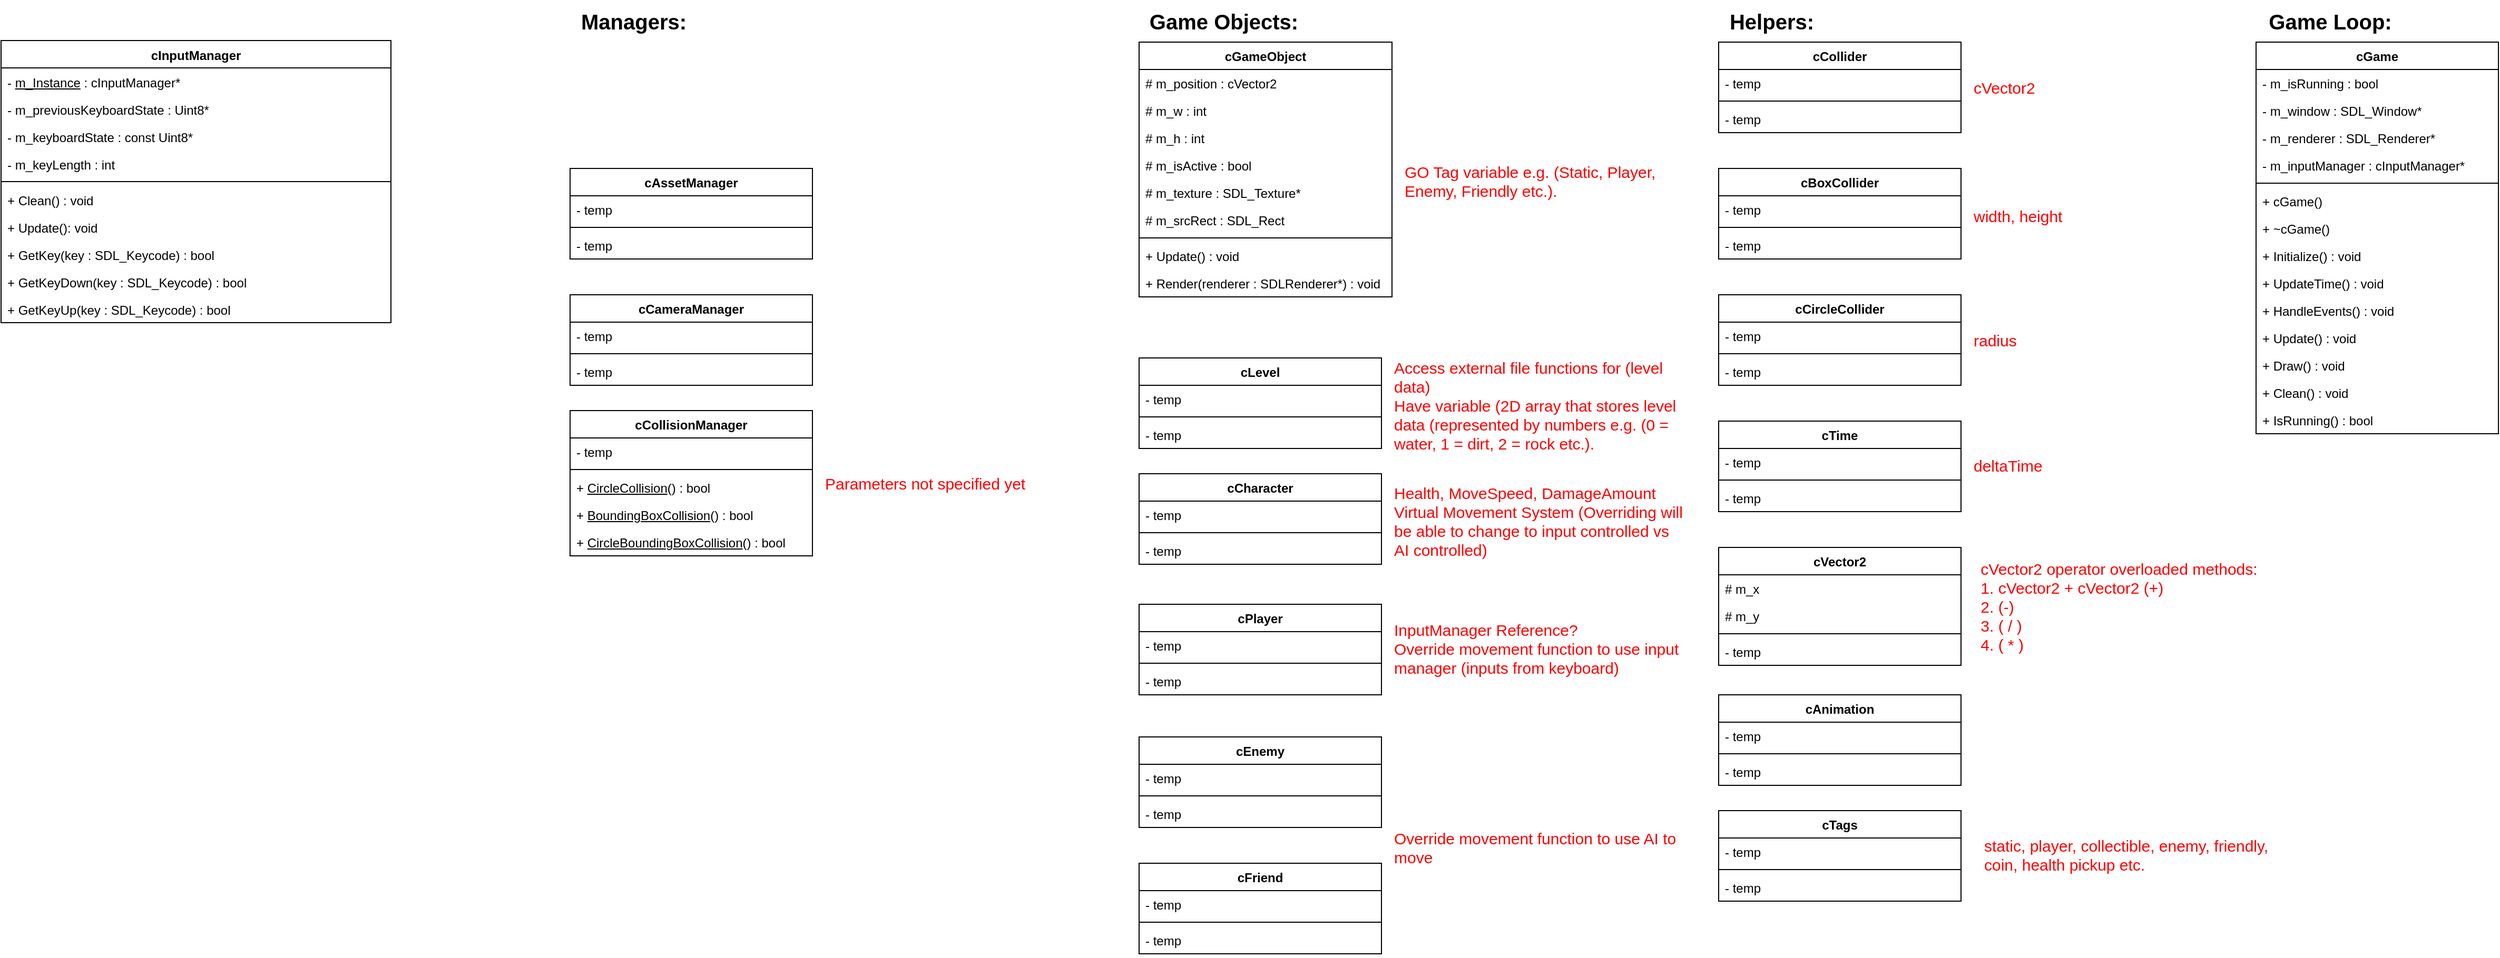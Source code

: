 <mxfile version="22.1.0" type="github">
  <diagram id="1-El4E7-JrEee6S0gWFY" name="Page-1">
    <mxGraphModel dx="2022" dy="663" grid="1" gridSize="10" guides="1" tooltips="1" connect="1" arrows="1" fold="1" page="1" pageScale="1" pageWidth="827" pageHeight="1169" math="0" shadow="0">
      <root>
        <mxCell id="0" />
        <mxCell id="1" parent="0" />
        <mxCell id="ndLOKJd7ozozuO29s9co-1" value="cGame" style="swimlane;fontStyle=1;align=center;verticalAlign=top;childLayout=stackLayout;horizontal=1;startSize=26;horizontalStack=0;resizeParent=1;resizeParentMax=0;resizeLast=0;collapsible=1;marginBottom=0;whiteSpace=wrap;html=1;" parent="1" vertex="1">
          <mxGeometry x="2030" y="720" width="230" height="372" as="geometry" />
        </mxCell>
        <mxCell id="ndLOKJd7ozozuO29s9co-2" value="- m_isRunning : bool" style="text;strokeColor=none;fillColor=none;align=left;verticalAlign=top;spacingLeft=4;spacingRight=4;overflow=hidden;rotatable=0;points=[[0,0.5],[1,0.5]];portConstraint=eastwest;whiteSpace=wrap;html=1;" parent="ndLOKJd7ozozuO29s9co-1" vertex="1">
          <mxGeometry y="26" width="230" height="26" as="geometry" />
        </mxCell>
        <mxCell id="ndLOKJd7ozozuO29s9co-6" value="- m_window : SDL_Window*" style="text;strokeColor=none;fillColor=none;align=left;verticalAlign=top;spacingLeft=4;spacingRight=4;overflow=hidden;rotatable=0;points=[[0,0.5],[1,0.5]];portConstraint=eastwest;whiteSpace=wrap;html=1;" parent="ndLOKJd7ozozuO29s9co-1" vertex="1">
          <mxGeometry y="52" width="230" height="26" as="geometry" />
        </mxCell>
        <mxCell id="sPhPXBdEAtpUB-UTu4pN-1" value="- m_renderer : SDL_Renderer*" style="text;strokeColor=none;fillColor=none;align=left;verticalAlign=top;spacingLeft=4;spacingRight=4;overflow=hidden;rotatable=0;points=[[0,0.5],[1,0.5]];portConstraint=eastwest;whiteSpace=wrap;html=1;" vertex="1" parent="ndLOKJd7ozozuO29s9co-1">
          <mxGeometry y="78" width="230" height="26" as="geometry" />
        </mxCell>
        <mxCell id="ndLOKJd7ozozuO29s9co-7" value="- m_inputManager : cInputManager*" style="text;strokeColor=none;fillColor=none;align=left;verticalAlign=top;spacingLeft=4;spacingRight=4;overflow=hidden;rotatable=0;points=[[0,0.5],[1,0.5]];portConstraint=eastwest;whiteSpace=wrap;html=1;" parent="ndLOKJd7ozozuO29s9co-1" vertex="1">
          <mxGeometry y="104" width="230" height="26" as="geometry" />
        </mxCell>
        <mxCell id="ndLOKJd7ozozuO29s9co-3" value="" style="line;strokeWidth=1;fillColor=none;align=left;verticalAlign=middle;spacingTop=-1;spacingLeft=3;spacingRight=3;rotatable=0;labelPosition=right;points=[];portConstraint=eastwest;strokeColor=inherit;" parent="ndLOKJd7ozozuO29s9co-1" vertex="1">
          <mxGeometry y="130" width="230" height="8" as="geometry" />
        </mxCell>
        <mxCell id="ndLOKJd7ozozuO29s9co-4" value="+ cGame()" style="text;strokeColor=none;fillColor=none;align=left;verticalAlign=top;spacingLeft=4;spacingRight=4;overflow=hidden;rotatable=0;points=[[0,0.5],[1,0.5]];portConstraint=eastwest;whiteSpace=wrap;html=1;" parent="ndLOKJd7ozozuO29s9co-1" vertex="1">
          <mxGeometry y="138" width="230" height="26" as="geometry" />
        </mxCell>
        <mxCell id="ndLOKJd7ozozuO29s9co-8" value="+ ~cGame()" style="text;strokeColor=none;fillColor=none;align=left;verticalAlign=top;spacingLeft=4;spacingRight=4;overflow=hidden;rotatable=0;points=[[0,0.5],[1,0.5]];portConstraint=eastwest;whiteSpace=wrap;html=1;" parent="ndLOKJd7ozozuO29s9co-1" vertex="1">
          <mxGeometry y="164" width="230" height="26" as="geometry" />
        </mxCell>
        <mxCell id="ndLOKJd7ozozuO29s9co-9" value="+ Initialize() : void" style="text;strokeColor=none;fillColor=none;align=left;verticalAlign=top;spacingLeft=4;spacingRight=4;overflow=hidden;rotatable=0;points=[[0,0.5],[1,0.5]];portConstraint=eastwest;whiteSpace=wrap;html=1;" parent="ndLOKJd7ozozuO29s9co-1" vertex="1">
          <mxGeometry y="190" width="230" height="26" as="geometry" />
        </mxCell>
        <mxCell id="ndLOKJd7ozozuO29s9co-34" value="+ UpdateTime() : void" style="text;strokeColor=none;fillColor=none;align=left;verticalAlign=top;spacingLeft=4;spacingRight=4;overflow=hidden;rotatable=0;points=[[0,0.5],[1,0.5]];portConstraint=eastwest;whiteSpace=wrap;html=1;" parent="ndLOKJd7ozozuO29s9co-1" vertex="1">
          <mxGeometry y="216" width="230" height="26" as="geometry" />
        </mxCell>
        <mxCell id="ndLOKJd7ozozuO29s9co-10" value="+ HandleEvents() : void" style="text;strokeColor=none;fillColor=none;align=left;verticalAlign=top;spacingLeft=4;spacingRight=4;overflow=hidden;rotatable=0;points=[[0,0.5],[1,0.5]];portConstraint=eastwest;whiteSpace=wrap;html=1;" parent="ndLOKJd7ozozuO29s9co-1" vertex="1">
          <mxGeometry y="242" width="230" height="26" as="geometry" />
        </mxCell>
        <mxCell id="ndLOKJd7ozozuO29s9co-11" value="+ Update() : void" style="text;strokeColor=none;fillColor=none;align=left;verticalAlign=top;spacingLeft=4;spacingRight=4;overflow=hidden;rotatable=0;points=[[0,0.5],[1,0.5]];portConstraint=eastwest;whiteSpace=wrap;html=1;" parent="ndLOKJd7ozozuO29s9co-1" vertex="1">
          <mxGeometry y="268" width="230" height="26" as="geometry" />
        </mxCell>
        <mxCell id="ndLOKJd7ozozuO29s9co-12" value="+ Draw() : void" style="text;strokeColor=none;fillColor=none;align=left;verticalAlign=top;spacingLeft=4;spacingRight=4;overflow=hidden;rotatable=0;points=[[0,0.5],[1,0.5]];portConstraint=eastwest;whiteSpace=wrap;html=1;" parent="ndLOKJd7ozozuO29s9co-1" vertex="1">
          <mxGeometry y="294" width="230" height="26" as="geometry" />
        </mxCell>
        <mxCell id="ndLOKJd7ozozuO29s9co-14" value="+ Clean() : void" style="text;strokeColor=none;fillColor=none;align=left;verticalAlign=top;spacingLeft=4;spacingRight=4;overflow=hidden;rotatable=0;points=[[0,0.5],[1,0.5]];portConstraint=eastwest;whiteSpace=wrap;html=1;" parent="ndLOKJd7ozozuO29s9co-1" vertex="1">
          <mxGeometry y="320" width="230" height="26" as="geometry" />
        </mxCell>
        <mxCell id="ndLOKJd7ozozuO29s9co-15" value="+ IsRunning() : bool" style="text;strokeColor=none;fillColor=none;align=left;verticalAlign=top;spacingLeft=4;spacingRight=4;overflow=hidden;rotatable=0;points=[[0,0.5],[1,0.5]];portConstraint=eastwest;whiteSpace=wrap;html=1;" parent="ndLOKJd7ozozuO29s9co-1" vertex="1">
          <mxGeometry y="346" width="230" height="26" as="geometry" />
        </mxCell>
        <mxCell id="ndLOKJd7ozozuO29s9co-16" value="cInputManager" style="swimlane;fontStyle=1;align=center;verticalAlign=top;childLayout=stackLayout;horizontal=1;startSize=26;horizontalStack=0;resizeParent=1;resizeParentMax=0;resizeLast=0;collapsible=1;marginBottom=0;whiteSpace=wrap;html=1;" parent="1" vertex="1">
          <mxGeometry x="-110" y="718.5" width="370" height="268" as="geometry" />
        </mxCell>
        <mxCell id="V_I1Uv3TqYuiJZIdaUTu-5" value="- &lt;u&gt;m_Instance&lt;/u&gt; : cInputManager*" style="text;strokeColor=none;fillColor=none;align=left;verticalAlign=top;spacingLeft=4;spacingRight=4;overflow=hidden;rotatable=0;points=[[0,0.5],[1,0.5]];portConstraint=eastwest;whiteSpace=wrap;html=1;" parent="ndLOKJd7ozozuO29s9co-16" vertex="1">
          <mxGeometry y="26" width="370" height="26" as="geometry" />
        </mxCell>
        <mxCell id="ndLOKJd7ozozuO29s9co-17" value="- m_previousKeyboardState : Uint8*" style="text;strokeColor=none;fillColor=none;align=left;verticalAlign=top;spacingLeft=4;spacingRight=4;overflow=hidden;rotatable=0;points=[[0,0.5],[1,0.5]];portConstraint=eastwest;whiteSpace=wrap;html=1;" parent="ndLOKJd7ozozuO29s9co-16" vertex="1">
          <mxGeometry y="52" width="370" height="26" as="geometry" />
        </mxCell>
        <mxCell id="V_I1Uv3TqYuiJZIdaUTu-6" value="- m_keyboardState : const Uint8*" style="text;strokeColor=none;fillColor=none;align=left;verticalAlign=top;spacingLeft=4;spacingRight=4;overflow=hidden;rotatable=0;points=[[0,0.5],[1,0.5]];portConstraint=eastwest;whiteSpace=wrap;html=1;" parent="ndLOKJd7ozozuO29s9co-16" vertex="1">
          <mxGeometry y="78" width="370" height="26" as="geometry" />
        </mxCell>
        <mxCell id="V_I1Uv3TqYuiJZIdaUTu-7" value="- m_keyLength : int" style="text;strokeColor=none;fillColor=none;align=left;verticalAlign=top;spacingLeft=4;spacingRight=4;overflow=hidden;rotatable=0;points=[[0,0.5],[1,0.5]];portConstraint=eastwest;whiteSpace=wrap;html=1;" parent="ndLOKJd7ozozuO29s9co-16" vertex="1">
          <mxGeometry y="104" width="370" height="26" as="geometry" />
        </mxCell>
        <mxCell id="ndLOKJd7ozozuO29s9co-20" value="" style="line;strokeWidth=1;fillColor=none;align=left;verticalAlign=middle;spacingTop=-1;spacingLeft=3;spacingRight=3;rotatable=0;labelPosition=right;points=[];portConstraint=eastwest;strokeColor=inherit;" parent="ndLOKJd7ozozuO29s9co-16" vertex="1">
          <mxGeometry y="130" width="370" height="8" as="geometry" />
        </mxCell>
        <mxCell id="ndLOKJd7ozozuO29s9co-21" value="+ Clean() : void" style="text;strokeColor=none;fillColor=none;align=left;verticalAlign=top;spacingLeft=4;spacingRight=4;overflow=hidden;rotatable=0;points=[[0,0.5],[1,0.5]];portConstraint=eastwest;whiteSpace=wrap;html=1;" parent="ndLOKJd7ozozuO29s9co-16" vertex="1">
          <mxGeometry y="138" width="370" height="26" as="geometry" />
        </mxCell>
        <mxCell id="V_I1Uv3TqYuiJZIdaUTu-1" value="+ Update(): void" style="text;strokeColor=none;fillColor=none;align=left;verticalAlign=top;spacingLeft=4;spacingRight=4;overflow=hidden;rotatable=0;points=[[0,0.5],[1,0.5]];portConstraint=eastwest;whiteSpace=wrap;html=1;" parent="ndLOKJd7ozozuO29s9co-16" vertex="1">
          <mxGeometry y="164" width="370" height="26" as="geometry" />
        </mxCell>
        <mxCell id="V_I1Uv3TqYuiJZIdaUTu-2" value="+ GetKey(key : SDL_Keycode) : bool" style="text;strokeColor=none;fillColor=none;align=left;verticalAlign=top;spacingLeft=4;spacingRight=4;overflow=hidden;rotatable=0;points=[[0,0.5],[1,0.5]];portConstraint=eastwest;whiteSpace=wrap;html=1;" parent="ndLOKJd7ozozuO29s9co-16" vertex="1">
          <mxGeometry y="190" width="370" height="26" as="geometry" />
        </mxCell>
        <mxCell id="V_I1Uv3TqYuiJZIdaUTu-3" value="+ GetKeyDown(key : SDL_Keycode) : bool" style="text;strokeColor=none;fillColor=none;align=left;verticalAlign=top;spacingLeft=4;spacingRight=4;overflow=hidden;rotatable=0;points=[[0,0.5],[1,0.5]];portConstraint=eastwest;whiteSpace=wrap;html=1;" parent="ndLOKJd7ozozuO29s9co-16" vertex="1">
          <mxGeometry y="216" width="370" height="26" as="geometry" />
        </mxCell>
        <mxCell id="V_I1Uv3TqYuiJZIdaUTu-4" value="+ GetKeyUp(key : SDL_Keycode) : bool" style="text;strokeColor=none;fillColor=none;align=left;verticalAlign=top;spacingLeft=4;spacingRight=4;overflow=hidden;rotatable=0;points=[[0,0.5],[1,0.5]];portConstraint=eastwest;whiteSpace=wrap;html=1;" parent="ndLOKJd7ozozuO29s9co-16" vertex="1">
          <mxGeometry y="242" width="370" height="26" as="geometry" />
        </mxCell>
        <mxCell id="ndLOKJd7ozozuO29s9co-36" value="cLevel" style="swimlane;fontStyle=1;align=center;verticalAlign=top;childLayout=stackLayout;horizontal=1;startSize=26;horizontalStack=0;resizeParent=1;resizeParentMax=0;resizeLast=0;collapsible=1;marginBottom=0;whiteSpace=wrap;html=1;" parent="1" vertex="1">
          <mxGeometry x="970" y="1020" width="230" height="86" as="geometry" />
        </mxCell>
        <mxCell id="ndLOKJd7ozozuO29s9co-37" value="- temp" style="text;strokeColor=none;fillColor=none;align=left;verticalAlign=top;spacingLeft=4;spacingRight=4;overflow=hidden;rotatable=0;points=[[0,0.5],[1,0.5]];portConstraint=eastwest;whiteSpace=wrap;html=1;" parent="ndLOKJd7ozozuO29s9co-36" vertex="1">
          <mxGeometry y="26" width="230" height="26" as="geometry" />
        </mxCell>
        <mxCell id="ndLOKJd7ozozuO29s9co-38" value="" style="line;strokeWidth=1;fillColor=none;align=left;verticalAlign=middle;spacingTop=-1;spacingLeft=3;spacingRight=3;rotatable=0;labelPosition=right;points=[];portConstraint=eastwest;strokeColor=inherit;" parent="ndLOKJd7ozozuO29s9co-36" vertex="1">
          <mxGeometry y="52" width="230" height="8" as="geometry" />
        </mxCell>
        <mxCell id="ndLOKJd7ozozuO29s9co-39" value="- temp" style="text;strokeColor=none;fillColor=none;align=left;verticalAlign=top;spacingLeft=4;spacingRight=4;overflow=hidden;rotatable=0;points=[[0,0.5],[1,0.5]];portConstraint=eastwest;whiteSpace=wrap;html=1;" parent="ndLOKJd7ozozuO29s9co-36" vertex="1">
          <mxGeometry y="60" width="230" height="26" as="geometry" />
        </mxCell>
        <mxCell id="ndLOKJd7ozozuO29s9co-40" value="cTime" style="swimlane;fontStyle=1;align=center;verticalAlign=top;childLayout=stackLayout;horizontal=1;startSize=26;horizontalStack=0;resizeParent=1;resizeParentMax=0;resizeLast=0;collapsible=1;marginBottom=0;whiteSpace=wrap;html=1;" parent="1" vertex="1">
          <mxGeometry x="1520" y="1080" width="230" height="86" as="geometry" />
        </mxCell>
        <mxCell id="ndLOKJd7ozozuO29s9co-41" value="- temp" style="text;strokeColor=none;fillColor=none;align=left;verticalAlign=top;spacingLeft=4;spacingRight=4;overflow=hidden;rotatable=0;points=[[0,0.5],[1,0.5]];portConstraint=eastwest;whiteSpace=wrap;html=1;" parent="ndLOKJd7ozozuO29s9co-40" vertex="1">
          <mxGeometry y="26" width="230" height="26" as="geometry" />
        </mxCell>
        <mxCell id="ndLOKJd7ozozuO29s9co-42" value="" style="line;strokeWidth=1;fillColor=none;align=left;verticalAlign=middle;spacingTop=-1;spacingLeft=3;spacingRight=3;rotatable=0;labelPosition=right;points=[];portConstraint=eastwest;strokeColor=inherit;" parent="ndLOKJd7ozozuO29s9co-40" vertex="1">
          <mxGeometry y="52" width="230" height="8" as="geometry" />
        </mxCell>
        <mxCell id="ndLOKJd7ozozuO29s9co-43" value="- temp" style="text;strokeColor=none;fillColor=none;align=left;verticalAlign=top;spacingLeft=4;spacingRight=4;overflow=hidden;rotatable=0;points=[[0,0.5],[1,0.5]];portConstraint=eastwest;whiteSpace=wrap;html=1;" parent="ndLOKJd7ozozuO29s9co-40" vertex="1">
          <mxGeometry y="60" width="230" height="26" as="geometry" />
        </mxCell>
        <mxCell id="ndLOKJd7ozozuO29s9co-44" value="cCollider" style="swimlane;fontStyle=1;align=center;verticalAlign=top;childLayout=stackLayout;horizontal=1;startSize=26;horizontalStack=0;resizeParent=1;resizeParentMax=0;resizeLast=0;collapsible=1;marginBottom=0;whiteSpace=wrap;html=1;" parent="1" vertex="1">
          <mxGeometry x="1520" y="720" width="230" height="86" as="geometry" />
        </mxCell>
        <mxCell id="ndLOKJd7ozozuO29s9co-45" value="- temp" style="text;strokeColor=none;fillColor=none;align=left;verticalAlign=top;spacingLeft=4;spacingRight=4;overflow=hidden;rotatable=0;points=[[0,0.5],[1,0.5]];portConstraint=eastwest;whiteSpace=wrap;html=1;" parent="ndLOKJd7ozozuO29s9co-44" vertex="1">
          <mxGeometry y="26" width="230" height="26" as="geometry" />
        </mxCell>
        <mxCell id="ndLOKJd7ozozuO29s9co-46" value="" style="line;strokeWidth=1;fillColor=none;align=left;verticalAlign=middle;spacingTop=-1;spacingLeft=3;spacingRight=3;rotatable=0;labelPosition=right;points=[];portConstraint=eastwest;strokeColor=inherit;" parent="ndLOKJd7ozozuO29s9co-44" vertex="1">
          <mxGeometry y="52" width="230" height="8" as="geometry" />
        </mxCell>
        <mxCell id="ndLOKJd7ozozuO29s9co-47" value="- temp" style="text;strokeColor=none;fillColor=none;align=left;verticalAlign=top;spacingLeft=4;spacingRight=4;overflow=hidden;rotatable=0;points=[[0,0.5],[1,0.5]];portConstraint=eastwest;whiteSpace=wrap;html=1;" parent="ndLOKJd7ozozuO29s9co-44" vertex="1">
          <mxGeometry y="60" width="230" height="26" as="geometry" />
        </mxCell>
        <mxCell id="ndLOKJd7ozozuO29s9co-48" value="cCircleCollider" style="swimlane;fontStyle=1;align=center;verticalAlign=top;childLayout=stackLayout;horizontal=1;startSize=26;horizontalStack=0;resizeParent=1;resizeParentMax=0;resizeLast=0;collapsible=1;marginBottom=0;whiteSpace=wrap;html=1;" parent="1" vertex="1">
          <mxGeometry x="1520" y="960" width="230" height="86" as="geometry" />
        </mxCell>
        <mxCell id="ndLOKJd7ozozuO29s9co-49" value="- temp" style="text;strokeColor=none;fillColor=none;align=left;verticalAlign=top;spacingLeft=4;spacingRight=4;overflow=hidden;rotatable=0;points=[[0,0.5],[1,0.5]];portConstraint=eastwest;whiteSpace=wrap;html=1;" parent="ndLOKJd7ozozuO29s9co-48" vertex="1">
          <mxGeometry y="26" width="230" height="26" as="geometry" />
        </mxCell>
        <mxCell id="ndLOKJd7ozozuO29s9co-50" value="" style="line;strokeWidth=1;fillColor=none;align=left;verticalAlign=middle;spacingTop=-1;spacingLeft=3;spacingRight=3;rotatable=0;labelPosition=right;points=[];portConstraint=eastwest;strokeColor=inherit;" parent="ndLOKJd7ozozuO29s9co-48" vertex="1">
          <mxGeometry y="52" width="230" height="8" as="geometry" />
        </mxCell>
        <mxCell id="ndLOKJd7ozozuO29s9co-51" value="- temp" style="text;strokeColor=none;fillColor=none;align=left;verticalAlign=top;spacingLeft=4;spacingRight=4;overflow=hidden;rotatable=0;points=[[0,0.5],[1,0.5]];portConstraint=eastwest;whiteSpace=wrap;html=1;" parent="ndLOKJd7ozozuO29s9co-48" vertex="1">
          <mxGeometry y="60" width="230" height="26" as="geometry" />
        </mxCell>
        <mxCell id="ndLOKJd7ozozuO29s9co-52" value="cBoxCollider" style="swimlane;fontStyle=1;align=center;verticalAlign=top;childLayout=stackLayout;horizontal=1;startSize=26;horizontalStack=0;resizeParent=1;resizeParentMax=0;resizeLast=0;collapsible=1;marginBottom=0;whiteSpace=wrap;html=1;" parent="1" vertex="1">
          <mxGeometry x="1520" y="840" width="230" height="86" as="geometry" />
        </mxCell>
        <mxCell id="ndLOKJd7ozozuO29s9co-53" value="- temp" style="text;strokeColor=none;fillColor=none;align=left;verticalAlign=top;spacingLeft=4;spacingRight=4;overflow=hidden;rotatable=0;points=[[0,0.5],[1,0.5]];portConstraint=eastwest;whiteSpace=wrap;html=1;" parent="ndLOKJd7ozozuO29s9co-52" vertex="1">
          <mxGeometry y="26" width="230" height="26" as="geometry" />
        </mxCell>
        <mxCell id="ndLOKJd7ozozuO29s9co-54" value="" style="line;strokeWidth=1;fillColor=none;align=left;verticalAlign=middle;spacingTop=-1;spacingLeft=3;spacingRight=3;rotatable=0;labelPosition=right;points=[];portConstraint=eastwest;strokeColor=inherit;" parent="ndLOKJd7ozozuO29s9co-52" vertex="1">
          <mxGeometry y="52" width="230" height="8" as="geometry" />
        </mxCell>
        <mxCell id="ndLOKJd7ozozuO29s9co-55" value="- temp" style="text;strokeColor=none;fillColor=none;align=left;verticalAlign=top;spacingLeft=4;spacingRight=4;overflow=hidden;rotatable=0;points=[[0,0.5],[1,0.5]];portConstraint=eastwest;whiteSpace=wrap;html=1;" parent="ndLOKJd7ozozuO29s9co-52" vertex="1">
          <mxGeometry y="60" width="230" height="26" as="geometry" />
        </mxCell>
        <mxCell id="ndLOKJd7ozozuO29s9co-56" value="cGameObject" style="swimlane;fontStyle=1;align=center;verticalAlign=top;childLayout=stackLayout;horizontal=1;startSize=26;horizontalStack=0;resizeParent=1;resizeParentMax=0;resizeLast=0;collapsible=1;marginBottom=0;" parent="1" vertex="1">
          <mxGeometry x="970" y="720" width="240" height="242" as="geometry" />
        </mxCell>
        <mxCell id="ndLOKJd7ozozuO29s9co-57" value="# m_position : cVector2" style="text;strokeColor=none;fillColor=none;align=left;verticalAlign=top;spacingLeft=4;spacingRight=4;overflow=hidden;rotatable=0;points=[[0,0.5],[1,0.5]];portConstraint=eastwest;" parent="ndLOKJd7ozozuO29s9co-56" vertex="1">
          <mxGeometry y="26" width="240" height="26" as="geometry" />
        </mxCell>
        <mxCell id="ndLOKJd7ozozuO29s9co-59" value="# m_w : int" style="text;strokeColor=none;fillColor=none;align=left;verticalAlign=top;spacingLeft=4;spacingRight=4;overflow=hidden;rotatable=0;points=[[0,0.5],[1,0.5]];portConstraint=eastwest;" parent="ndLOKJd7ozozuO29s9co-56" vertex="1">
          <mxGeometry y="52" width="240" height="26" as="geometry" />
        </mxCell>
        <mxCell id="ndLOKJd7ozozuO29s9co-60" value="# m_h : int" style="text;strokeColor=none;fillColor=none;align=left;verticalAlign=top;spacingLeft=4;spacingRight=4;overflow=hidden;rotatable=0;points=[[0,0.5],[1,0.5]];portConstraint=eastwest;" parent="ndLOKJd7ozozuO29s9co-56" vertex="1">
          <mxGeometry y="78" width="240" height="26" as="geometry" />
        </mxCell>
        <mxCell id="ndLOKJd7ozozuO29s9co-61" value="# m_isActive : bool" style="text;strokeColor=none;fillColor=none;align=left;verticalAlign=top;spacingLeft=4;spacingRight=4;overflow=hidden;rotatable=0;points=[[0,0.5],[1,0.5]];portConstraint=eastwest;" parent="ndLOKJd7ozozuO29s9co-56" vertex="1">
          <mxGeometry y="104" width="240" height="26" as="geometry" />
        </mxCell>
        <mxCell id="ndLOKJd7ozozuO29s9co-62" value="# m_texture : SDL_Texture*" style="text;strokeColor=none;fillColor=none;align=left;verticalAlign=top;spacingLeft=4;spacingRight=4;overflow=hidden;rotatable=0;points=[[0,0.5],[1,0.5]];portConstraint=eastwest;" parent="ndLOKJd7ozozuO29s9co-56" vertex="1">
          <mxGeometry y="130" width="240" height="26" as="geometry" />
        </mxCell>
        <mxCell id="ndLOKJd7ozozuO29s9co-64" value="# m_srcRect : SDL_Rect" style="text;strokeColor=none;fillColor=none;align=left;verticalAlign=top;spacingLeft=4;spacingRight=4;overflow=hidden;rotatable=0;points=[[0,0.5],[1,0.5]];portConstraint=eastwest;" parent="ndLOKJd7ozozuO29s9co-56" vertex="1">
          <mxGeometry y="156" width="240" height="26" as="geometry" />
        </mxCell>
        <mxCell id="ndLOKJd7ozozuO29s9co-66" value="" style="line;strokeWidth=1;fillColor=none;align=left;verticalAlign=middle;spacingTop=-1;spacingLeft=3;spacingRight=3;rotatable=0;labelPosition=right;points=[];portConstraint=eastwest;" parent="ndLOKJd7ozozuO29s9co-56" vertex="1">
          <mxGeometry y="182" width="240" height="8" as="geometry" />
        </mxCell>
        <mxCell id="ndLOKJd7ozozuO29s9co-68" value="+ Update() : void" style="text;strokeColor=none;fillColor=none;align=left;verticalAlign=top;spacingLeft=4;spacingRight=4;overflow=hidden;rotatable=0;points=[[0,0.5],[1,0.5]];portConstraint=eastwest;" parent="ndLOKJd7ozozuO29s9co-56" vertex="1">
          <mxGeometry y="190" width="240" height="26" as="geometry" />
        </mxCell>
        <mxCell id="ndLOKJd7ozozuO29s9co-69" value="+ Render(renderer : SDLRenderer*) : void" style="text;strokeColor=none;fillColor=none;align=left;verticalAlign=top;spacingLeft=4;spacingRight=4;overflow=hidden;rotatable=0;points=[[0,0.5],[1,0.5]];portConstraint=eastwest;" parent="ndLOKJd7ozozuO29s9co-56" vertex="1">
          <mxGeometry y="216" width="240" height="26" as="geometry" />
        </mxCell>
        <mxCell id="ndLOKJd7ozozuO29s9co-71" value="cAssetManager" style="swimlane;fontStyle=1;align=center;verticalAlign=top;childLayout=stackLayout;horizontal=1;startSize=26;horizontalStack=0;resizeParent=1;resizeParentMax=0;resizeLast=0;collapsible=1;marginBottom=0;whiteSpace=wrap;html=1;" parent="1" vertex="1">
          <mxGeometry x="430" y="840" width="230" height="86" as="geometry" />
        </mxCell>
        <mxCell id="ndLOKJd7ozozuO29s9co-72" value="- temp" style="text;strokeColor=none;fillColor=none;align=left;verticalAlign=top;spacingLeft=4;spacingRight=4;overflow=hidden;rotatable=0;points=[[0,0.5],[1,0.5]];portConstraint=eastwest;whiteSpace=wrap;html=1;" parent="ndLOKJd7ozozuO29s9co-71" vertex="1">
          <mxGeometry y="26" width="230" height="26" as="geometry" />
        </mxCell>
        <mxCell id="ndLOKJd7ozozuO29s9co-73" value="" style="line;strokeWidth=1;fillColor=none;align=left;verticalAlign=middle;spacingTop=-1;spacingLeft=3;spacingRight=3;rotatable=0;labelPosition=right;points=[];portConstraint=eastwest;strokeColor=inherit;" parent="ndLOKJd7ozozuO29s9co-71" vertex="1">
          <mxGeometry y="52" width="230" height="8" as="geometry" />
        </mxCell>
        <mxCell id="ndLOKJd7ozozuO29s9co-74" value="- temp" style="text;strokeColor=none;fillColor=none;align=left;verticalAlign=top;spacingLeft=4;spacingRight=4;overflow=hidden;rotatable=0;points=[[0,0.5],[1,0.5]];portConstraint=eastwest;whiteSpace=wrap;html=1;" parent="ndLOKJd7ozozuO29s9co-71" vertex="1">
          <mxGeometry y="60" width="230" height="26" as="geometry" />
        </mxCell>
        <mxCell id="ndLOKJd7ozozuO29s9co-75" value="cPlayer" style="swimlane;fontStyle=1;align=center;verticalAlign=top;childLayout=stackLayout;horizontal=1;startSize=26;horizontalStack=0;resizeParent=1;resizeParentMax=0;resizeLast=0;collapsible=1;marginBottom=0;whiteSpace=wrap;html=1;" parent="1" vertex="1">
          <mxGeometry x="970" y="1254" width="230" height="86" as="geometry" />
        </mxCell>
        <mxCell id="ndLOKJd7ozozuO29s9co-76" value="- temp" style="text;strokeColor=none;fillColor=none;align=left;verticalAlign=top;spacingLeft=4;spacingRight=4;overflow=hidden;rotatable=0;points=[[0,0.5],[1,0.5]];portConstraint=eastwest;whiteSpace=wrap;html=1;" parent="ndLOKJd7ozozuO29s9co-75" vertex="1">
          <mxGeometry y="26" width="230" height="26" as="geometry" />
        </mxCell>
        <mxCell id="ndLOKJd7ozozuO29s9co-77" value="" style="line;strokeWidth=1;fillColor=none;align=left;verticalAlign=middle;spacingTop=-1;spacingLeft=3;spacingRight=3;rotatable=0;labelPosition=right;points=[];portConstraint=eastwest;strokeColor=inherit;" parent="ndLOKJd7ozozuO29s9co-75" vertex="1">
          <mxGeometry y="52" width="230" height="8" as="geometry" />
        </mxCell>
        <mxCell id="ndLOKJd7ozozuO29s9co-78" value="- temp" style="text;strokeColor=none;fillColor=none;align=left;verticalAlign=top;spacingLeft=4;spacingRight=4;overflow=hidden;rotatable=0;points=[[0,0.5],[1,0.5]];portConstraint=eastwest;whiteSpace=wrap;html=1;" parent="ndLOKJd7ozozuO29s9co-75" vertex="1">
          <mxGeometry y="60" width="230" height="26" as="geometry" />
        </mxCell>
        <mxCell id="ndLOKJd7ozozuO29s9co-79" value="cCharacter" style="swimlane;fontStyle=1;align=center;verticalAlign=top;childLayout=stackLayout;horizontal=1;startSize=26;horizontalStack=0;resizeParent=1;resizeParentMax=0;resizeLast=0;collapsible=1;marginBottom=0;whiteSpace=wrap;html=1;" parent="1" vertex="1">
          <mxGeometry x="970" y="1130" width="230" height="86" as="geometry" />
        </mxCell>
        <mxCell id="ndLOKJd7ozozuO29s9co-80" value="- temp" style="text;strokeColor=none;fillColor=none;align=left;verticalAlign=top;spacingLeft=4;spacingRight=4;overflow=hidden;rotatable=0;points=[[0,0.5],[1,0.5]];portConstraint=eastwest;whiteSpace=wrap;html=1;" parent="ndLOKJd7ozozuO29s9co-79" vertex="1">
          <mxGeometry y="26" width="230" height="26" as="geometry" />
        </mxCell>
        <mxCell id="ndLOKJd7ozozuO29s9co-81" value="" style="line;strokeWidth=1;fillColor=none;align=left;verticalAlign=middle;spacingTop=-1;spacingLeft=3;spacingRight=3;rotatable=0;labelPosition=right;points=[];portConstraint=eastwest;strokeColor=inherit;" parent="ndLOKJd7ozozuO29s9co-79" vertex="1">
          <mxGeometry y="52" width="230" height="8" as="geometry" />
        </mxCell>
        <mxCell id="ndLOKJd7ozozuO29s9co-82" value="- temp" style="text;strokeColor=none;fillColor=none;align=left;verticalAlign=top;spacingLeft=4;spacingRight=4;overflow=hidden;rotatable=0;points=[[0,0.5],[1,0.5]];portConstraint=eastwest;whiteSpace=wrap;html=1;" parent="ndLOKJd7ozozuO29s9co-79" vertex="1">
          <mxGeometry y="60" width="230" height="26" as="geometry" />
        </mxCell>
        <mxCell id="ndLOKJd7ozozuO29s9co-83" value="cEnemy" style="swimlane;fontStyle=1;align=center;verticalAlign=top;childLayout=stackLayout;horizontal=1;startSize=26;horizontalStack=0;resizeParent=1;resizeParentMax=0;resizeLast=0;collapsible=1;marginBottom=0;whiteSpace=wrap;html=1;" parent="1" vertex="1">
          <mxGeometry x="970" y="1380" width="230" height="86" as="geometry" />
        </mxCell>
        <mxCell id="ndLOKJd7ozozuO29s9co-84" value="- temp" style="text;strokeColor=none;fillColor=none;align=left;verticalAlign=top;spacingLeft=4;spacingRight=4;overflow=hidden;rotatable=0;points=[[0,0.5],[1,0.5]];portConstraint=eastwest;whiteSpace=wrap;html=1;" parent="ndLOKJd7ozozuO29s9co-83" vertex="1">
          <mxGeometry y="26" width="230" height="26" as="geometry" />
        </mxCell>
        <mxCell id="ndLOKJd7ozozuO29s9co-85" value="" style="line;strokeWidth=1;fillColor=none;align=left;verticalAlign=middle;spacingTop=-1;spacingLeft=3;spacingRight=3;rotatable=0;labelPosition=right;points=[];portConstraint=eastwest;strokeColor=inherit;" parent="ndLOKJd7ozozuO29s9co-83" vertex="1">
          <mxGeometry y="52" width="230" height="8" as="geometry" />
        </mxCell>
        <mxCell id="ndLOKJd7ozozuO29s9co-86" value="- temp" style="text;strokeColor=none;fillColor=none;align=left;verticalAlign=top;spacingLeft=4;spacingRight=4;overflow=hidden;rotatable=0;points=[[0,0.5],[1,0.5]];portConstraint=eastwest;whiteSpace=wrap;html=1;" parent="ndLOKJd7ozozuO29s9co-83" vertex="1">
          <mxGeometry y="60" width="230" height="26" as="geometry" />
        </mxCell>
        <mxCell id="ndLOKJd7ozozuO29s9co-87" value="cFriend" style="swimlane;fontStyle=1;align=center;verticalAlign=top;childLayout=stackLayout;horizontal=1;startSize=26;horizontalStack=0;resizeParent=1;resizeParentMax=0;resizeLast=0;collapsible=1;marginBottom=0;whiteSpace=wrap;html=1;" parent="1" vertex="1">
          <mxGeometry x="970" y="1500" width="230" height="86" as="geometry" />
        </mxCell>
        <mxCell id="ndLOKJd7ozozuO29s9co-88" value="- temp" style="text;strokeColor=none;fillColor=none;align=left;verticalAlign=top;spacingLeft=4;spacingRight=4;overflow=hidden;rotatable=0;points=[[0,0.5],[1,0.5]];portConstraint=eastwest;whiteSpace=wrap;html=1;" parent="ndLOKJd7ozozuO29s9co-87" vertex="1">
          <mxGeometry y="26" width="230" height="26" as="geometry" />
        </mxCell>
        <mxCell id="ndLOKJd7ozozuO29s9co-89" value="" style="line;strokeWidth=1;fillColor=none;align=left;verticalAlign=middle;spacingTop=-1;spacingLeft=3;spacingRight=3;rotatable=0;labelPosition=right;points=[];portConstraint=eastwest;strokeColor=inherit;" parent="ndLOKJd7ozozuO29s9co-87" vertex="1">
          <mxGeometry y="52" width="230" height="8" as="geometry" />
        </mxCell>
        <mxCell id="ndLOKJd7ozozuO29s9co-90" value="- temp" style="text;strokeColor=none;fillColor=none;align=left;verticalAlign=top;spacingLeft=4;spacingRight=4;overflow=hidden;rotatable=0;points=[[0,0.5],[1,0.5]];portConstraint=eastwest;whiteSpace=wrap;html=1;" parent="ndLOKJd7ozozuO29s9co-87" vertex="1">
          <mxGeometry y="60" width="230" height="26" as="geometry" />
        </mxCell>
        <mxCell id="ndLOKJd7ozozuO29s9co-91" value="&lt;font style=&quot;font-size: 20px;&quot;&gt;&lt;b&gt;Managers:&lt;/b&gt;&lt;/font&gt;" style="text;html=1;align=center;verticalAlign=middle;resizable=0;points=[];autosize=1;strokeColor=none;fillColor=none;" parent="1" vertex="1">
          <mxGeometry x="430" y="680" width="120" height="40" as="geometry" />
        </mxCell>
        <mxCell id="ndLOKJd7ozozuO29s9co-92" value="&lt;font style=&quot;font-size: 20px;&quot;&gt;&lt;b&gt;Game Objects:&lt;/b&gt;&lt;/font&gt;" style="text;html=1;align=center;verticalAlign=middle;resizable=0;points=[];autosize=1;strokeColor=none;fillColor=none;" parent="1" vertex="1">
          <mxGeometry x="970" y="680" width="160" height="40" as="geometry" />
        </mxCell>
        <mxCell id="ndLOKJd7ozozuO29s9co-93" value="&lt;font style=&quot;font-size: 20px;&quot;&gt;&lt;b&gt;Helpers:&lt;/b&gt;&lt;/font&gt;" style="text;html=1;align=center;verticalAlign=middle;resizable=0;points=[];autosize=1;strokeColor=none;fillColor=none;" parent="1" vertex="1">
          <mxGeometry x="1520" y="680" width="100" height="40" as="geometry" />
        </mxCell>
        <mxCell id="ndLOKJd7ozozuO29s9co-94" value="&lt;font style=&quot;font-size: 20px;&quot;&gt;&lt;b&gt;Game Loop:&lt;/b&gt;&lt;/font&gt;" style="text;html=1;align=center;verticalAlign=middle;resizable=0;points=[];autosize=1;strokeColor=none;fillColor=none;" parent="1" vertex="1">
          <mxGeometry x="2030" y="680" width="140" height="40" as="geometry" />
        </mxCell>
        <mxCell id="hrWfHGMHEbM18A8b4Hfv-1" value="cCameraManager" style="swimlane;fontStyle=1;align=center;verticalAlign=top;childLayout=stackLayout;horizontal=1;startSize=26;horizontalStack=0;resizeParent=1;resizeParentMax=0;resizeLast=0;collapsible=1;marginBottom=0;whiteSpace=wrap;html=1;" parent="1" vertex="1">
          <mxGeometry x="430" y="960" width="230" height="86" as="geometry" />
        </mxCell>
        <mxCell id="hrWfHGMHEbM18A8b4Hfv-2" value="- temp" style="text;strokeColor=none;fillColor=none;align=left;verticalAlign=top;spacingLeft=4;spacingRight=4;overflow=hidden;rotatable=0;points=[[0,0.5],[1,0.5]];portConstraint=eastwest;whiteSpace=wrap;html=1;" parent="hrWfHGMHEbM18A8b4Hfv-1" vertex="1">
          <mxGeometry y="26" width="230" height="26" as="geometry" />
        </mxCell>
        <mxCell id="hrWfHGMHEbM18A8b4Hfv-3" value="" style="line;strokeWidth=1;fillColor=none;align=left;verticalAlign=middle;spacingTop=-1;spacingLeft=3;spacingRight=3;rotatable=0;labelPosition=right;points=[];portConstraint=eastwest;strokeColor=inherit;" parent="hrWfHGMHEbM18A8b4Hfv-1" vertex="1">
          <mxGeometry y="52" width="230" height="8" as="geometry" />
        </mxCell>
        <mxCell id="hrWfHGMHEbM18A8b4Hfv-4" value="- temp" style="text;strokeColor=none;fillColor=none;align=left;verticalAlign=top;spacingLeft=4;spacingRight=4;overflow=hidden;rotatable=0;points=[[0,0.5],[1,0.5]];portConstraint=eastwest;whiteSpace=wrap;html=1;" parent="hrWfHGMHEbM18A8b4Hfv-1" vertex="1">
          <mxGeometry y="60" width="230" height="26" as="geometry" />
        </mxCell>
        <mxCell id="hrWfHGMHEbM18A8b4Hfv-5" value="cVector2" style="swimlane;fontStyle=1;align=center;verticalAlign=top;childLayout=stackLayout;horizontal=1;startSize=26;horizontalStack=0;resizeParent=1;resizeParentMax=0;resizeLast=0;collapsible=1;marginBottom=0;whiteSpace=wrap;html=1;" parent="1" vertex="1">
          <mxGeometry x="1520" y="1200" width="230" height="112" as="geometry" />
        </mxCell>
        <mxCell id="hrWfHGMHEbM18A8b4Hfv-6" value="# m_x" style="text;strokeColor=none;fillColor=none;align=left;verticalAlign=top;spacingLeft=4;spacingRight=4;overflow=hidden;rotatable=0;points=[[0,0.5],[1,0.5]];portConstraint=eastwest;whiteSpace=wrap;html=1;" parent="hrWfHGMHEbM18A8b4Hfv-5" vertex="1">
          <mxGeometry y="26" width="230" height="26" as="geometry" />
        </mxCell>
        <mxCell id="hrWfHGMHEbM18A8b4Hfv-9" value="# m_y" style="text;strokeColor=none;fillColor=none;align=left;verticalAlign=top;spacingLeft=4;spacingRight=4;overflow=hidden;rotatable=0;points=[[0,0.5],[1,0.5]];portConstraint=eastwest;whiteSpace=wrap;html=1;" parent="hrWfHGMHEbM18A8b4Hfv-5" vertex="1">
          <mxGeometry y="52" width="230" height="26" as="geometry" />
        </mxCell>
        <mxCell id="hrWfHGMHEbM18A8b4Hfv-7" value="" style="line;strokeWidth=1;fillColor=none;align=left;verticalAlign=middle;spacingTop=-1;spacingLeft=3;spacingRight=3;rotatable=0;labelPosition=right;points=[];portConstraint=eastwest;strokeColor=inherit;" parent="hrWfHGMHEbM18A8b4Hfv-5" vertex="1">
          <mxGeometry y="78" width="230" height="8" as="geometry" />
        </mxCell>
        <mxCell id="hrWfHGMHEbM18A8b4Hfv-8" value="- temp" style="text;strokeColor=none;fillColor=none;align=left;verticalAlign=top;spacingLeft=4;spacingRight=4;overflow=hidden;rotatable=0;points=[[0,0.5],[1,0.5]];portConstraint=eastwest;whiteSpace=wrap;html=1;" parent="hrWfHGMHEbM18A8b4Hfv-5" vertex="1">
          <mxGeometry y="86" width="230" height="26" as="geometry" />
        </mxCell>
        <mxCell id="X_2fYVHCIz48cBnwm0eA-1" value="cAnimation" style="swimlane;fontStyle=1;align=center;verticalAlign=top;childLayout=stackLayout;horizontal=1;startSize=26;horizontalStack=0;resizeParent=1;resizeParentMax=0;resizeLast=0;collapsible=1;marginBottom=0;whiteSpace=wrap;html=1;" parent="1" vertex="1">
          <mxGeometry x="1520" y="1340" width="230" height="86" as="geometry" />
        </mxCell>
        <mxCell id="X_2fYVHCIz48cBnwm0eA-2" value="- temp" style="text;strokeColor=none;fillColor=none;align=left;verticalAlign=top;spacingLeft=4;spacingRight=4;overflow=hidden;rotatable=0;points=[[0,0.5],[1,0.5]];portConstraint=eastwest;whiteSpace=wrap;html=1;" parent="X_2fYVHCIz48cBnwm0eA-1" vertex="1">
          <mxGeometry y="26" width="230" height="26" as="geometry" />
        </mxCell>
        <mxCell id="X_2fYVHCIz48cBnwm0eA-4" value="" style="line;strokeWidth=1;fillColor=none;align=left;verticalAlign=middle;spacingTop=-1;spacingLeft=3;spacingRight=3;rotatable=0;labelPosition=right;points=[];portConstraint=eastwest;strokeColor=inherit;" parent="X_2fYVHCIz48cBnwm0eA-1" vertex="1">
          <mxGeometry y="52" width="230" height="8" as="geometry" />
        </mxCell>
        <mxCell id="X_2fYVHCIz48cBnwm0eA-5" value="- temp" style="text;strokeColor=none;fillColor=none;align=left;verticalAlign=top;spacingLeft=4;spacingRight=4;overflow=hidden;rotatable=0;points=[[0,0.5],[1,0.5]];portConstraint=eastwest;whiteSpace=wrap;html=1;" parent="X_2fYVHCIz48cBnwm0eA-1" vertex="1">
          <mxGeometry y="60" width="230" height="26" as="geometry" />
        </mxCell>
        <mxCell id="5XIr_MTe1HNAsaEMLyVN-6" value="cCollisionManager" style="swimlane;fontStyle=1;align=center;verticalAlign=top;childLayout=stackLayout;horizontal=1;startSize=26;horizontalStack=0;resizeParent=1;resizeParentMax=0;resizeLast=0;collapsible=1;marginBottom=0;whiteSpace=wrap;html=1;" parent="1" vertex="1">
          <mxGeometry x="430" y="1070" width="230" height="138" as="geometry" />
        </mxCell>
        <mxCell id="5XIr_MTe1HNAsaEMLyVN-7" value="- temp" style="text;strokeColor=none;fillColor=none;align=left;verticalAlign=top;spacingLeft=4;spacingRight=4;overflow=hidden;rotatable=0;points=[[0,0.5],[1,0.5]];portConstraint=eastwest;whiteSpace=wrap;html=1;" parent="5XIr_MTe1HNAsaEMLyVN-6" vertex="1">
          <mxGeometry y="26" width="230" height="26" as="geometry" />
        </mxCell>
        <mxCell id="5XIr_MTe1HNAsaEMLyVN-8" value="" style="line;strokeWidth=1;fillColor=none;align=left;verticalAlign=middle;spacingTop=-1;spacingLeft=3;spacingRight=3;rotatable=0;labelPosition=right;points=[];portConstraint=eastwest;strokeColor=inherit;" parent="5XIr_MTe1HNAsaEMLyVN-6" vertex="1">
          <mxGeometry y="52" width="230" height="8" as="geometry" />
        </mxCell>
        <mxCell id="5XIr_MTe1HNAsaEMLyVN-9" value="+ &lt;u&gt;CircleCollision&lt;/u&gt;() : bool" style="text;strokeColor=none;fillColor=none;align=left;verticalAlign=top;spacingLeft=4;spacingRight=4;overflow=hidden;rotatable=0;points=[[0,0.5],[1,0.5]];portConstraint=eastwest;whiteSpace=wrap;html=1;" parent="5XIr_MTe1HNAsaEMLyVN-6" vertex="1">
          <mxGeometry y="60" width="230" height="26" as="geometry" />
        </mxCell>
        <mxCell id="5XIr_MTe1HNAsaEMLyVN-10" value="+ &lt;u&gt;BoundingBoxCollision&lt;/u&gt;() : bool" style="text;strokeColor=none;fillColor=none;align=left;verticalAlign=top;spacingLeft=4;spacingRight=4;overflow=hidden;rotatable=0;points=[[0,0.5],[1,0.5]];portConstraint=eastwest;whiteSpace=wrap;html=1;" parent="5XIr_MTe1HNAsaEMLyVN-6" vertex="1">
          <mxGeometry y="86" width="230" height="26" as="geometry" />
        </mxCell>
        <mxCell id="5XIr_MTe1HNAsaEMLyVN-11" value="+ &lt;u&gt;CircleBoundingBoxCollision&lt;/u&gt;() : bool" style="text;strokeColor=none;fillColor=none;align=left;verticalAlign=top;spacingLeft=4;spacingRight=4;overflow=hidden;rotatable=0;points=[[0,0.5],[1,0.5]];portConstraint=eastwest;whiteSpace=wrap;html=1;" parent="5XIr_MTe1HNAsaEMLyVN-6" vertex="1">
          <mxGeometry y="112" width="230" height="26" as="geometry" />
        </mxCell>
        <mxCell id="5XIr_MTe1HNAsaEMLyVN-12" value="&lt;font style=&quot;font-size: 15px;&quot; color=&quot;#ff0000&quot;&gt;cVector2 operator overloaded methods:&lt;br&gt;&lt;div style=&quot;text-align: left;&quot;&gt;&lt;span style=&quot;background-color: initial;&quot;&gt;1. cVector2 + cVector2 (+)&lt;/span&gt;&lt;/div&gt;&lt;div style=&quot;text-align: left;&quot;&gt;&lt;span style=&quot;background-color: initial;&quot;&gt;2. (-)&lt;/span&gt;&lt;/div&gt;&lt;div style=&quot;text-align: left;&quot;&gt;&lt;span style=&quot;background-color: initial;&quot;&gt;3. ( / )&lt;/span&gt;&lt;/div&gt;&lt;div style=&quot;text-align: left;&quot;&gt;&lt;span style=&quot;background-color: initial;&quot;&gt;4. ( * )&lt;/span&gt;&lt;/div&gt;&lt;/font&gt;" style="text;html=1;strokeColor=none;fillColor=none;align=center;verticalAlign=middle;whiteSpace=wrap;rounded=0;" parent="1" vertex="1">
          <mxGeometry x="1760" y="1211.5" width="280" height="89" as="geometry" />
        </mxCell>
        <mxCell id="5XIr_MTe1HNAsaEMLyVN-13" value="&lt;div style=&quot;&quot;&gt;&lt;span style=&quot;font-size: 15px; color: rgb(255, 0, 0); background-color: initial;&quot;&gt;deltaTime&lt;/span&gt;&lt;/div&gt;" style="text;html=1;strokeColor=none;fillColor=none;align=left;verticalAlign=middle;whiteSpace=wrap;rounded=0;" parent="1" vertex="1">
          <mxGeometry x="1760" y="1077" width="280" height="89" as="geometry" />
        </mxCell>
        <mxCell id="5XIr_MTe1HNAsaEMLyVN-14" value="&lt;div style=&quot;&quot;&gt;&lt;span style=&quot;font-size: 15px; color: rgb(255, 0, 0); background-color: initial;&quot;&gt;radius&lt;/span&gt;&lt;/div&gt;" style="text;html=1;strokeColor=none;fillColor=none;align=left;verticalAlign=middle;whiteSpace=wrap;rounded=0;" parent="1" vertex="1">
          <mxGeometry x="1760" y="958.5" width="280" height="89" as="geometry" />
        </mxCell>
        <mxCell id="5XIr_MTe1HNAsaEMLyVN-15" value="&lt;div style=&quot;&quot;&gt;&lt;span style=&quot;font-size: 15px; color: rgb(255, 0, 0); background-color: initial;&quot;&gt;width, height&lt;/span&gt;&lt;/div&gt;" style="text;html=1;strokeColor=none;fillColor=none;align=left;verticalAlign=middle;whiteSpace=wrap;rounded=0;" parent="1" vertex="1">
          <mxGeometry x="1760" y="840" width="280" height="89" as="geometry" />
        </mxCell>
        <mxCell id="5XIr_MTe1HNAsaEMLyVN-16" value="&lt;div style=&quot;&quot;&gt;&lt;font color=&quot;#ff0000&quot;&gt;&lt;span style=&quot;font-size: 15px;&quot;&gt;cVector2&lt;/span&gt;&lt;/font&gt;&lt;/div&gt;" style="text;html=1;strokeColor=none;fillColor=none;align=left;verticalAlign=middle;whiteSpace=wrap;rounded=0;" parent="1" vertex="1">
          <mxGeometry x="1760" y="718.5" width="280" height="89" as="geometry" />
        </mxCell>
        <mxCell id="5XIr_MTe1HNAsaEMLyVN-17" value="&lt;div style=&quot;&quot;&gt;&lt;span style=&quot;font-size: 15px; color: rgb(255, 0, 0); background-color: initial;&quot;&gt;Access external file functions for (level data)&lt;/span&gt;&lt;/div&gt;&lt;div style=&quot;&quot;&gt;&lt;span style=&quot;font-size: 15px; color: rgb(255, 0, 0); background-color: initial;&quot;&gt;Have variable (2D array that stores level data (represented by numbers e.g. (0 = water, 1 = dirt, 2 = rock etc.).&lt;/span&gt;&lt;/div&gt;" style="text;html=1;strokeColor=none;fillColor=none;align=left;verticalAlign=middle;whiteSpace=wrap;rounded=0;" parent="1" vertex="1">
          <mxGeometry x="1210" y="1020" width="280" height="89" as="geometry" />
        </mxCell>
        <mxCell id="5XIr_MTe1HNAsaEMLyVN-18" value="&lt;div style=&quot;&quot;&gt;&lt;font color=&quot;#ff0000&quot;&gt;&lt;span style=&quot;font-size: 15px;&quot;&gt;Health, MoveSpeed, DamageAmount&lt;/span&gt;&lt;/font&gt;&lt;/div&gt;&lt;div style=&quot;&quot;&gt;&lt;font color=&quot;#ff0000&quot;&gt;&lt;span style=&quot;font-size: 15px;&quot;&gt;Virtual Movement System (Overriding will be able to change to input controlled vs AI controlled)&amp;nbsp;&amp;nbsp;&lt;/span&gt;&lt;/font&gt;&lt;/div&gt;" style="text;html=1;strokeColor=none;fillColor=none;align=left;verticalAlign=middle;whiteSpace=wrap;rounded=0;" parent="1" vertex="1">
          <mxGeometry x="1210" y="1130" width="280" height="89" as="geometry" />
        </mxCell>
        <mxCell id="5XIr_MTe1HNAsaEMLyVN-19" value="&lt;div style=&quot;&quot;&gt;&lt;font color=&quot;#ff0000&quot;&gt;&lt;span style=&quot;font-size: 15px;&quot;&gt;InputManager Reference?&lt;/span&gt;&lt;/font&gt;&lt;/div&gt;&lt;div style=&quot;&quot;&gt;&lt;font color=&quot;#ff0000&quot;&gt;&lt;span style=&quot;font-size: 15px;&quot;&gt;Override movement function to use input manager (inputs from keyboard)&lt;/span&gt;&lt;/font&gt;&lt;/div&gt;" style="text;html=1;strokeColor=none;fillColor=none;align=left;verticalAlign=middle;whiteSpace=wrap;rounded=0;" parent="1" vertex="1">
          <mxGeometry x="1210" y="1251" width="280" height="89" as="geometry" />
        </mxCell>
        <mxCell id="5XIr_MTe1HNAsaEMLyVN-27" value="cTags" style="swimlane;fontStyle=1;align=center;verticalAlign=top;childLayout=stackLayout;horizontal=1;startSize=26;horizontalStack=0;resizeParent=1;resizeParentMax=0;resizeLast=0;collapsible=1;marginBottom=0;whiteSpace=wrap;html=1;" parent="1" vertex="1">
          <mxGeometry x="1520" y="1450" width="230" height="86" as="geometry" />
        </mxCell>
        <mxCell id="5XIr_MTe1HNAsaEMLyVN-28" value="- temp" style="text;strokeColor=none;fillColor=none;align=left;verticalAlign=top;spacingLeft=4;spacingRight=4;overflow=hidden;rotatable=0;points=[[0,0.5],[1,0.5]];portConstraint=eastwest;whiteSpace=wrap;html=1;" parent="5XIr_MTe1HNAsaEMLyVN-27" vertex="1">
          <mxGeometry y="26" width="230" height="26" as="geometry" />
        </mxCell>
        <mxCell id="5XIr_MTe1HNAsaEMLyVN-29" value="" style="line;strokeWidth=1;fillColor=none;align=left;verticalAlign=middle;spacingTop=-1;spacingLeft=3;spacingRight=3;rotatable=0;labelPosition=right;points=[];portConstraint=eastwest;strokeColor=inherit;" parent="5XIr_MTe1HNAsaEMLyVN-27" vertex="1">
          <mxGeometry y="52" width="230" height="8" as="geometry" />
        </mxCell>
        <mxCell id="5XIr_MTe1HNAsaEMLyVN-30" value="- temp" style="text;strokeColor=none;fillColor=none;align=left;verticalAlign=top;spacingLeft=4;spacingRight=4;overflow=hidden;rotatable=0;points=[[0,0.5],[1,0.5]];portConstraint=eastwest;whiteSpace=wrap;html=1;" parent="5XIr_MTe1HNAsaEMLyVN-27" vertex="1">
          <mxGeometry y="60" width="230" height="26" as="geometry" />
        </mxCell>
        <mxCell id="5XIr_MTe1HNAsaEMLyVN-31" value="&lt;div style=&quot;&quot;&gt;&lt;font color=&quot;#ff0000&quot;&gt;&lt;span style=&quot;font-size: 15px;&quot;&gt;GO Tag variable e.g. (Static, Player, Enemy, Friendly etc.).&lt;/span&gt;&lt;/font&gt;&lt;/div&gt;" style="text;html=1;strokeColor=none;fillColor=none;align=left;verticalAlign=middle;whiteSpace=wrap;rounded=0;" parent="1" vertex="1">
          <mxGeometry x="1220" y="807.5" width="280" height="89" as="geometry" />
        </mxCell>
        <mxCell id="5XIr_MTe1HNAsaEMLyVN-32" value="&lt;div style=&quot;&quot;&gt;&lt;font color=&quot;#ff0000&quot;&gt;&lt;span style=&quot;font-size: 15px;&quot;&gt;static, player, collectible, enemy, friendly, coin, health pickup etc.&lt;/span&gt;&lt;/font&gt;&lt;/div&gt;" style="text;html=1;strokeColor=none;fillColor=none;align=left;verticalAlign=middle;whiteSpace=wrap;rounded=0;" parent="1" vertex="1">
          <mxGeometry x="1770" y="1447" width="280" height="89" as="geometry" />
        </mxCell>
        <mxCell id="5XIr_MTe1HNAsaEMLyVN-33" value="&lt;div style=&quot;&quot;&gt;&lt;font color=&quot;#ff0000&quot;&gt;&lt;span style=&quot;font-size: 15px;&quot;&gt;Override movement function to use AI to move&lt;/span&gt;&lt;/font&gt;&lt;/div&gt;" style="text;html=1;strokeColor=none;fillColor=none;align=left;verticalAlign=middle;whiteSpace=wrap;rounded=0;" parent="1" vertex="1">
          <mxGeometry x="1210" y="1440" width="280" height="89" as="geometry" />
        </mxCell>
        <mxCell id="5XIr_MTe1HNAsaEMLyVN-35" value="&lt;div style=&quot;&quot;&gt;&lt;font color=&quot;#ff0000&quot;&gt;&lt;span style=&quot;font-size: 15px;&quot;&gt;Parameters not specified yet&lt;/span&gt;&lt;/font&gt;&lt;/div&gt;" style="text;html=1;strokeColor=none;fillColor=none;align=left;verticalAlign=middle;whiteSpace=wrap;rounded=0;" parent="1" vertex="1">
          <mxGeometry x="670" y="1094.5" width="280" height="89" as="geometry" />
        </mxCell>
      </root>
    </mxGraphModel>
  </diagram>
</mxfile>

